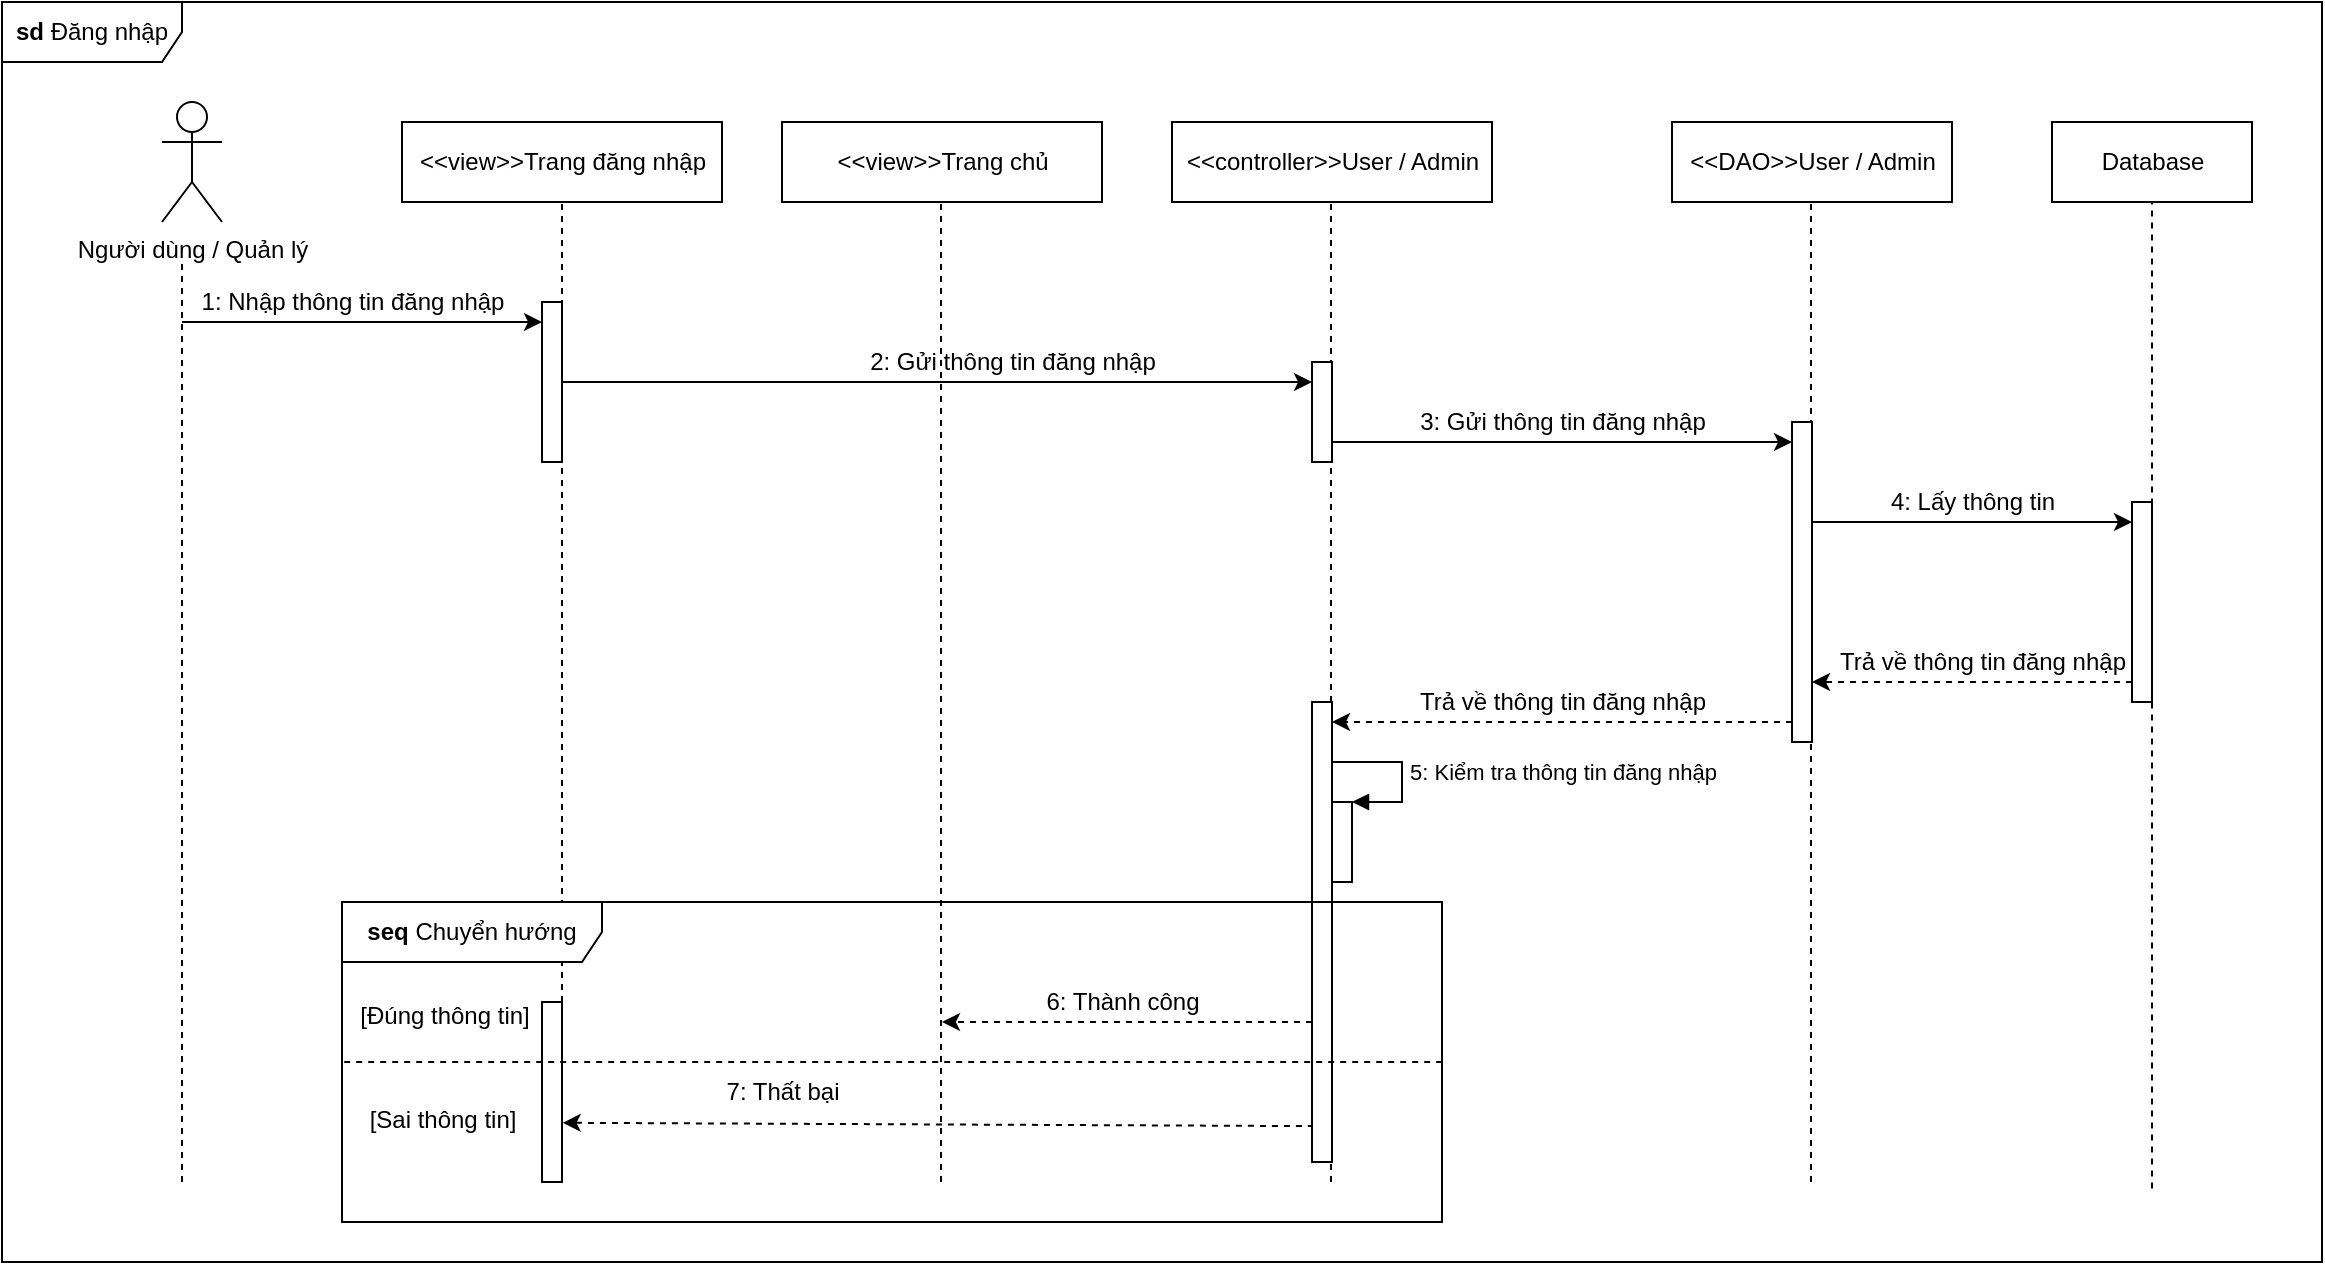 <mxfile version="20.6.0" type="device"><diagram id="asjjTaxxDbduJ_uwMJDM" name="Page-1"><mxGraphModel dx="997" dy="540" grid="1" gridSize="10" guides="1" tooltips="1" connect="1" arrows="1" fold="1" page="1" pageScale="1" pageWidth="850" pageHeight="1100" math="0" shadow="0"><root><mxCell id="0"/><mxCell id="1" parent="0"/><mxCell id="PbMtfc2Mm91NxUPL8bgm-46" value="&lt;b&gt;sd &lt;/b&gt;Đăng nhập" style="shape=umlFrame;whiteSpace=wrap;html=1;width=90;height=30;" parent="1" vertex="1"><mxGeometry y="50" width="1160" height="630" as="geometry"/></mxCell><mxCell id="PbMtfc2Mm91NxUPL8bgm-1" value="Người dùng / Quản lý" style="shape=umlActor;verticalLabelPosition=bottom;verticalAlign=top;html=1;outlineConnect=0;" parent="1" vertex="1"><mxGeometry x="80" y="100" width="30" height="60" as="geometry"/></mxCell><mxCell id="PbMtfc2Mm91NxUPL8bgm-5" value="&amp;lt;&amp;lt;view&amp;gt;&amp;gt;Trang đăng nhập" style="html=1;" parent="1" vertex="1"><mxGeometry x="200" y="110" width="160" height="40" as="geometry"/></mxCell><mxCell id="PbMtfc2Mm91NxUPL8bgm-6" value="&amp;lt;&amp;lt;controller&amp;gt;&amp;gt;User / Admin" style="html=1;" parent="1" vertex="1"><mxGeometry x="585" y="110" width="160" height="40" as="geometry"/></mxCell><mxCell id="PbMtfc2Mm91NxUPL8bgm-7" value="&amp;lt;&amp;lt;DAO&amp;gt;&amp;gt;User / Admin" style="html=1;" parent="1" vertex="1"><mxGeometry x="835" y="110" width="140" height="40" as="geometry"/></mxCell><mxCell id="PbMtfc2Mm91NxUPL8bgm-8" value="Database" style="html=1;" parent="1" vertex="1"><mxGeometry x="1025" y="110" width="100" height="40" as="geometry"/></mxCell><mxCell id="PbMtfc2Mm91NxUPL8bgm-10" value="" style="endArrow=none;dashed=1;html=1;rounded=0;" parent="1" edge="1"><mxGeometry width="50" height="50" relative="1" as="geometry"><mxPoint x="90" y="640" as="sourcePoint"/><mxPoint x="90" y="180" as="targetPoint"/></mxGeometry></mxCell><mxCell id="PbMtfc2Mm91NxUPL8bgm-11" value="" style="endArrow=classic;html=1;rounded=0;" parent="1" edge="1"><mxGeometry width="50" height="50" relative="1" as="geometry"><mxPoint x="90" y="210" as="sourcePoint"/><mxPoint x="270" y="210" as="targetPoint"/></mxGeometry></mxCell><mxCell id="PbMtfc2Mm91NxUPL8bgm-12" value="" style="endArrow=none;dashed=1;html=1;rounded=0;entryX=0.5;entryY=1;entryDx=0;entryDy=0;" parent="1" target="PbMtfc2Mm91NxUPL8bgm-5" edge="1"><mxGeometry width="50" height="50" relative="1" as="geometry"><mxPoint x="280" y="640" as="sourcePoint"/><mxPoint x="320" y="200" as="targetPoint"/></mxGeometry></mxCell><mxCell id="PbMtfc2Mm91NxUPL8bgm-13" value="1: Nhập thông tin đăng nhập" style="text;html=1;align=center;verticalAlign=middle;resizable=0;points=[];autosize=1;strokeColor=none;fillColor=none;" parent="1" vertex="1"><mxGeometry x="90" y="190" width="170" height="20" as="geometry"/></mxCell><mxCell id="PbMtfc2Mm91NxUPL8bgm-15" value="" style="html=1;points=[];perimeter=orthogonalPerimeter;" parent="1" vertex="1"><mxGeometry x="270" y="200" width="10" height="80" as="geometry"/></mxCell><mxCell id="PbMtfc2Mm91NxUPL8bgm-16" value="" style="endArrow=classic;html=1;rounded=0;" parent="1" target="PbMtfc2Mm91NxUPL8bgm-43" edge="1"><mxGeometry width="50" height="50" relative="1" as="geometry"><mxPoint x="280" y="240" as="sourcePoint"/><mxPoint x="510" y="240" as="targetPoint"/></mxGeometry></mxCell><mxCell id="PbMtfc2Mm91NxUPL8bgm-17" value="" style="endArrow=none;dashed=1;html=1;rounded=0;entryX=0.5;entryY=1;entryDx=0;entryDy=0;" parent="1" edge="1"><mxGeometry width="50" height="50" relative="1" as="geometry"><mxPoint x="664.5" y="640" as="sourcePoint"/><mxPoint x="664.5" y="150" as="targetPoint"/></mxGeometry></mxCell><mxCell id="PbMtfc2Mm91NxUPL8bgm-18" value="2: Gửi thông tin đăng nhập" style="text;html=1;align=center;verticalAlign=middle;resizable=0;points=[];autosize=1;strokeColor=none;fillColor=none;" parent="1" vertex="1"><mxGeometry x="425" y="220" width="160" height="20" as="geometry"/></mxCell><mxCell id="PbMtfc2Mm91NxUPL8bgm-19" value="" style="endArrow=none;dashed=1;html=1;rounded=0;entryX=0.5;entryY=1;entryDx=0;entryDy=0;" parent="1" edge="1"><mxGeometry width="50" height="50" relative="1" as="geometry"><mxPoint x="904.5" y="640" as="sourcePoint"/><mxPoint x="904.5" y="150" as="targetPoint"/></mxGeometry></mxCell><mxCell id="PbMtfc2Mm91NxUPL8bgm-20" value="" style="endArrow=classic;html=1;rounded=0;" parent="1" edge="1"><mxGeometry width="50" height="50" relative="1" as="geometry"><mxPoint x="665" y="270" as="sourcePoint"/><mxPoint x="895" y="270" as="targetPoint"/></mxGeometry></mxCell><mxCell id="PbMtfc2Mm91NxUPL8bgm-22" value="3: Gửi thông tin đăng nhập" style="text;html=1;align=center;verticalAlign=middle;resizable=0;points=[];autosize=1;strokeColor=none;fillColor=none;" parent="1" vertex="1"><mxGeometry x="695" y="245" width="170" height="30" as="geometry"/></mxCell><mxCell id="PbMtfc2Mm91NxUPL8bgm-23" value="" style="endArrow=classic;html=1;rounded=0;" parent="1" edge="1"><mxGeometry width="50" height="50" relative="1" as="geometry"><mxPoint x="905" y="310" as="sourcePoint"/><mxPoint x="1065" y="310" as="targetPoint"/></mxGeometry></mxCell><mxCell id="PbMtfc2Mm91NxUPL8bgm-24" value="" style="endArrow=none;dashed=1;html=1;rounded=0;entryX=0.5;entryY=1;entryDx=0;entryDy=0;" parent="1" target="PbMtfc2Mm91NxUPL8bgm-8" edge="1"><mxGeometry width="50" height="50" relative="1" as="geometry"><mxPoint x="1075" y="643.2" as="sourcePoint"/><mxPoint x="1125" y="270" as="targetPoint"/></mxGeometry></mxCell><mxCell id="PbMtfc2Mm91NxUPL8bgm-25" value="4: Lấy thông tin" style="text;html=1;align=center;verticalAlign=middle;resizable=0;points=[];autosize=1;strokeColor=none;fillColor=none;" parent="1" vertex="1"><mxGeometry x="930" y="285" width="110" height="30" as="geometry"/></mxCell><mxCell id="PbMtfc2Mm91NxUPL8bgm-26" value="" style="endArrow=classic;html=1;rounded=0;dashed=1;" parent="1" edge="1"><mxGeometry width="50" height="50" relative="1" as="geometry"><mxPoint x="1065" y="390" as="sourcePoint"/><mxPoint x="905" y="390" as="targetPoint"/></mxGeometry></mxCell><mxCell id="PbMtfc2Mm91NxUPL8bgm-27" value="Trả về thông tin đăng nhập" style="text;html=1;align=center;verticalAlign=middle;resizable=0;points=[];autosize=1;strokeColor=none;fillColor=none;" parent="1" vertex="1"><mxGeometry x="905" y="365" width="170" height="30" as="geometry"/></mxCell><mxCell id="PbMtfc2Mm91NxUPL8bgm-28" value="" style="endArrow=classic;html=1;rounded=0;dashed=1;" parent="1" edge="1"><mxGeometry width="50" height="50" relative="1" as="geometry"><mxPoint x="895" y="410" as="sourcePoint"/><mxPoint x="665" y="410" as="targetPoint"/></mxGeometry></mxCell><mxCell id="PbMtfc2Mm91NxUPL8bgm-29" value="Trả về thông tin đăng nhập" style="text;html=1;align=center;verticalAlign=middle;resizable=0;points=[];autosize=1;strokeColor=none;fillColor=none;" parent="1" vertex="1"><mxGeometry x="695" y="385" width="170" height="30" as="geometry"/></mxCell><mxCell id="PbMtfc2Mm91NxUPL8bgm-32" value="" style="html=1;points=[];perimeter=orthogonalPerimeter;" parent="1" vertex="1"><mxGeometry x="665" y="450" width="10" height="40" as="geometry"/></mxCell><mxCell id="PbMtfc2Mm91NxUPL8bgm-33" value="5: Kiểm tra thông tin đăng nhập" style="edgeStyle=orthogonalEdgeStyle;html=1;align=left;spacingLeft=2;endArrow=block;rounded=0;entryX=1;entryY=0;" parent="1" target="PbMtfc2Mm91NxUPL8bgm-32" edge="1"><mxGeometry relative="1" as="geometry"><mxPoint x="665" y="430" as="sourcePoint"/><Array as="points"><mxPoint x="700" y="430"/></Array></mxGeometry></mxCell><mxCell id="PbMtfc2Mm91NxUPL8bgm-34" value="" style="endArrow=classic;html=1;rounded=0;dashed=1;" parent="1" source="PbMtfc2Mm91NxUPL8bgm-44" edge="1"><mxGeometry width="50" height="50" relative="1" as="geometry"><mxPoint x="510" y="520" as="sourcePoint"/><mxPoint x="470" y="560" as="targetPoint"/></mxGeometry></mxCell><mxCell id="PbMtfc2Mm91NxUPL8bgm-35" value="6: Thành công" style="text;html=1;align=center;verticalAlign=middle;resizable=0;points=[];autosize=1;strokeColor=none;fillColor=none;" parent="1" vertex="1"><mxGeometry x="510" y="535" width="100" height="30" as="geometry"/></mxCell><mxCell id="PbMtfc2Mm91NxUPL8bgm-38" value="" style="endArrow=classic;html=1;rounded=0;dashed=1;exitX=0.095;exitY=0.922;exitDx=0;exitDy=0;exitPerimeter=0;entryX=1.033;entryY=0.671;entryDx=0;entryDy=0;entryPerimeter=0;" parent="1" source="PbMtfc2Mm91NxUPL8bgm-44" target="PbMtfc2Mm91NxUPL8bgm-42" edge="1"><mxGeometry width="50" height="50" relative="1" as="geometry"><mxPoint x="510" y="590" as="sourcePoint"/><mxPoint x="280" y="590" as="targetPoint"/></mxGeometry></mxCell><mxCell id="PbMtfc2Mm91NxUPL8bgm-39" value="7: Thất bại" style="text;html=1;align=center;verticalAlign=middle;resizable=0;points=[];autosize=1;strokeColor=none;fillColor=none;" parent="1" vertex="1"><mxGeometry x="350" y="580" width="80" height="30" as="geometry"/></mxCell><mxCell id="PbMtfc2Mm91NxUPL8bgm-42" value="" style="html=1;points=[];perimeter=orthogonalPerimeter;" parent="1" vertex="1"><mxGeometry x="270" y="550" width="10" height="90" as="geometry"/></mxCell><mxCell id="PbMtfc2Mm91NxUPL8bgm-43" value="" style="html=1;points=[];perimeter=orthogonalPerimeter;" parent="1" vertex="1"><mxGeometry x="655" y="230" width="10" height="50" as="geometry"/></mxCell><mxCell id="PbMtfc2Mm91NxUPL8bgm-44" value="" style="html=1;points=[];perimeter=orthogonalPerimeter;" parent="1" vertex="1"><mxGeometry x="655" y="400" width="10" height="230" as="geometry"/></mxCell><mxCell id="PbMtfc2Mm91NxUPL8bgm-45" value="" style="html=1;points=[];perimeter=orthogonalPerimeter;" parent="1" vertex="1"><mxGeometry x="895" y="260" width="10" height="160" as="geometry"/></mxCell><mxCell id="jjHKI9dGKOZQwUN-q1eM-1" value="" style="html=1;points=[];perimeter=orthogonalPerimeter;" parent="1" vertex="1"><mxGeometry x="1065" y="300" width="10" height="100" as="geometry"/></mxCell><mxCell id="CXyfDwtnlCf071ItUu4t-3" value="&amp;lt;&amp;lt;view&amp;gt;&amp;gt;Trang chủ" style="html=1;" parent="1" vertex="1"><mxGeometry x="390" y="110" width="160" height="40" as="geometry"/></mxCell><mxCell id="CXyfDwtnlCf071ItUu4t-4" value="" style="endArrow=none;dashed=1;html=1;rounded=0;entryX=0.5;entryY=1;entryDx=0;entryDy=0;" parent="1" edge="1"><mxGeometry width="50" height="50" relative="1" as="geometry"><mxPoint x="469.5" y="640" as="sourcePoint"/><mxPoint x="469.5" y="150" as="targetPoint"/></mxGeometry></mxCell><mxCell id="CXyfDwtnlCf071ItUu4t-5" value="&lt;b&gt;seq &lt;/b&gt;Chuyển hướng" style="shape=umlFrame;whiteSpace=wrap;html=1;width=130;height=30;" parent="1" vertex="1"><mxGeometry x="170" y="500" width="550" height="160" as="geometry"/></mxCell><mxCell id="CXyfDwtnlCf071ItUu4t-7" value="" style="endArrow=none;dashed=1;html=1;rounded=0;exitX=0.002;exitY=0.5;exitDx=0;exitDy=0;exitPerimeter=0;" parent="1" source="CXyfDwtnlCf071ItUu4t-5" edge="1"><mxGeometry width="50" height="50" relative="1" as="geometry"><mxPoint x="220" y="580" as="sourcePoint"/><mxPoint x="720" y="580" as="targetPoint"/></mxGeometry></mxCell><mxCell id="CXyfDwtnlCf071ItUu4t-8" value="[Sai thông tin]" style="text;html=1;align=center;verticalAlign=middle;resizable=0;points=[];autosize=1;strokeColor=none;fillColor=none;" parent="1" vertex="1"><mxGeometry x="170" y="594" width="100" height="30" as="geometry"/></mxCell><mxCell id="CXyfDwtnlCf071ItUu4t-11" value="[Đúng thông tin]" style="text;html=1;align=center;verticalAlign=middle;resizable=0;points=[];autosize=1;strokeColor=none;fillColor=none;" parent="1" vertex="1"><mxGeometry x="166" y="542" width="110" height="30" as="geometry"/></mxCell></root></mxGraphModel></diagram></mxfile>